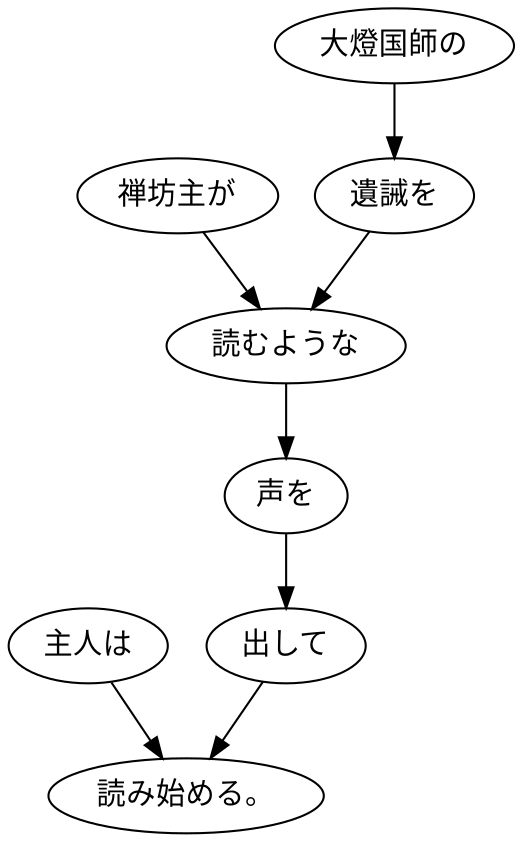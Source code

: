digraph graph970 {
	node0 [label="主人は"];
	node1 [label="禅坊主が"];
	node2 [label="大燈国師の"];
	node3 [label="遺誡を"];
	node4 [label="読むような"];
	node5 [label="声を"];
	node6 [label="出して"];
	node7 [label="読み始める。"];
	node0 -> node7;
	node1 -> node4;
	node2 -> node3;
	node3 -> node4;
	node4 -> node5;
	node5 -> node6;
	node6 -> node7;
}
